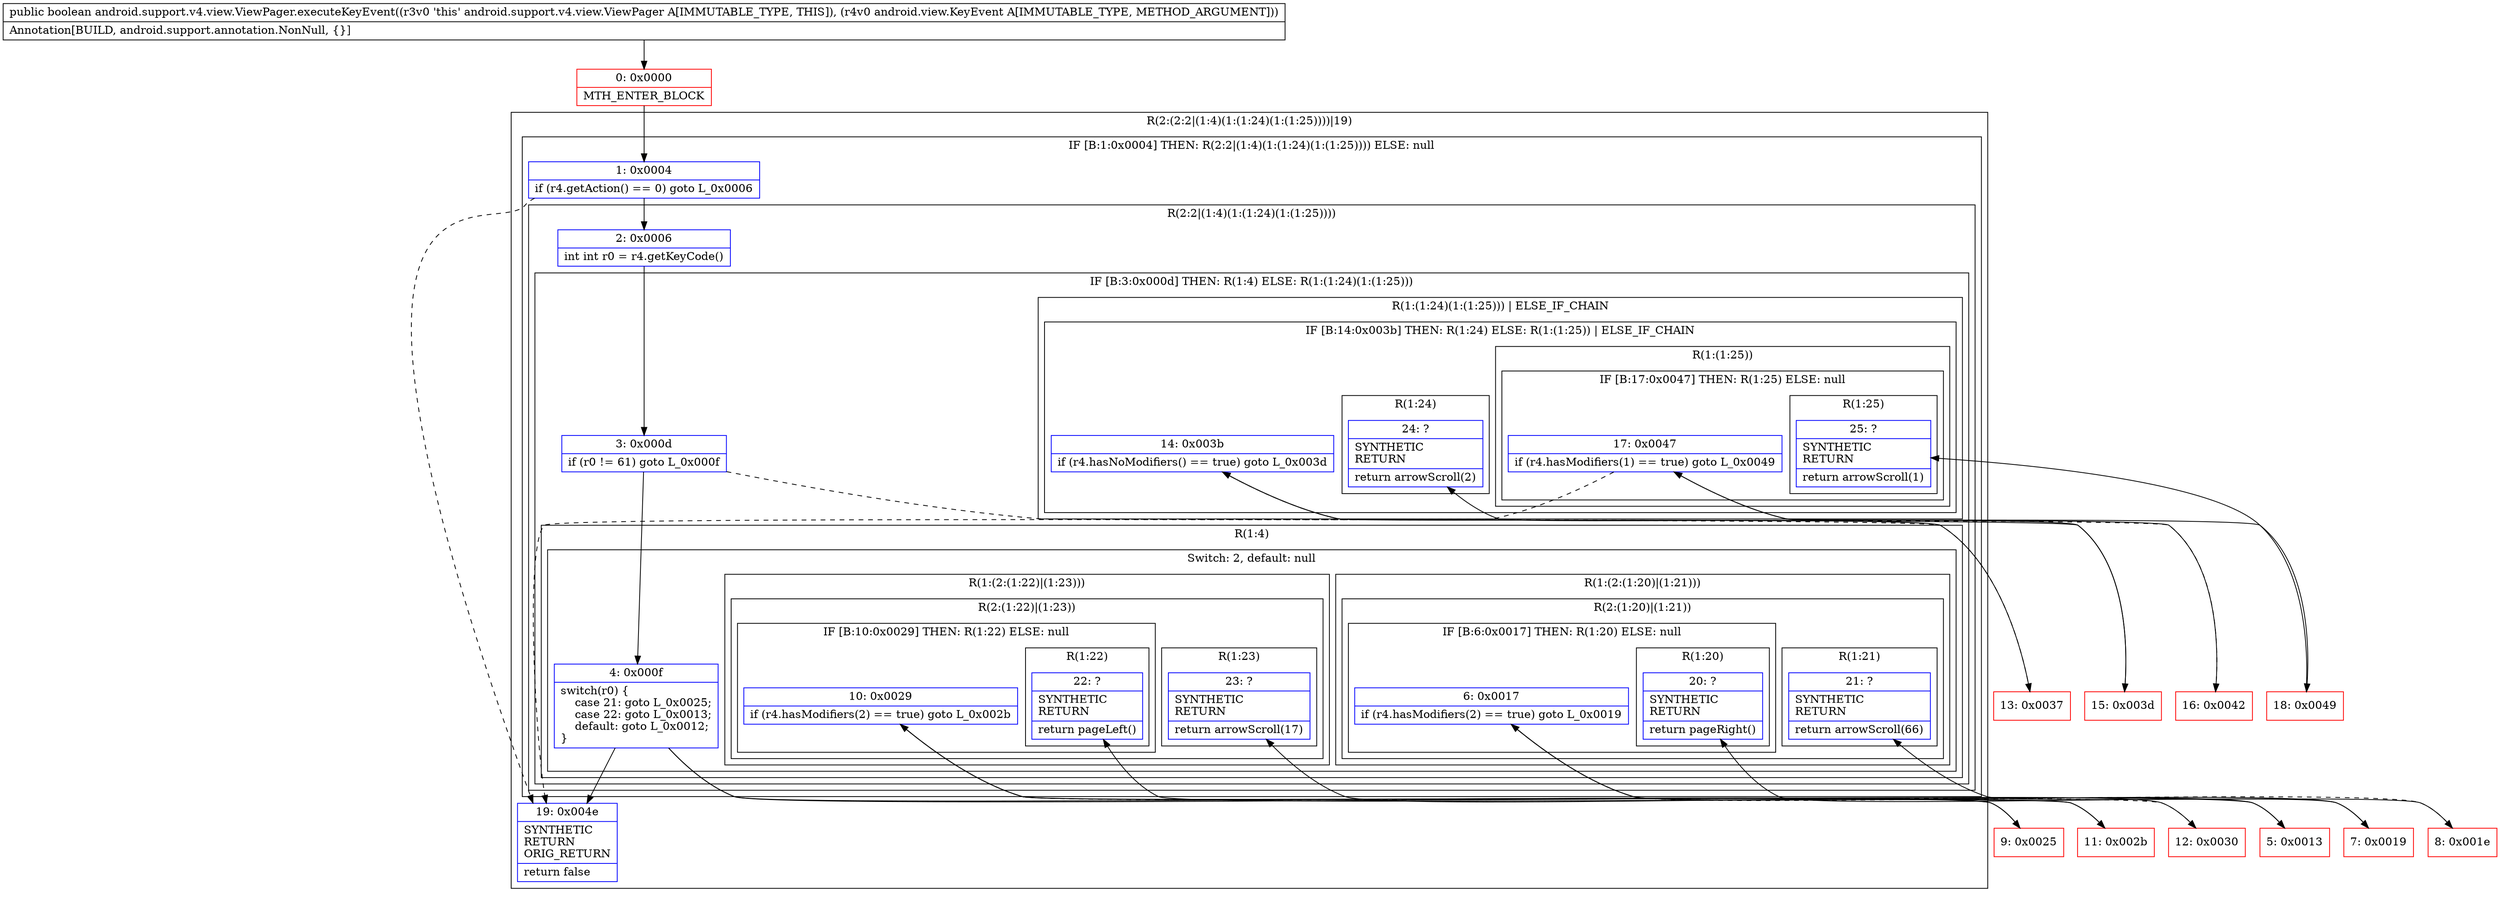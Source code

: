 digraph "CFG forandroid.support.v4.view.ViewPager.executeKeyEvent(Landroid\/view\/KeyEvent;)Z" {
subgraph cluster_Region_685716175 {
label = "R(2:(2:2|(1:4)(1:(1:24)(1:(1:25))))|19)";
node [shape=record,color=blue];
subgraph cluster_IfRegion_1971240352 {
label = "IF [B:1:0x0004] THEN: R(2:2|(1:4)(1:(1:24)(1:(1:25)))) ELSE: null";
node [shape=record,color=blue];
Node_1 [shape=record,label="{1\:\ 0x0004|if (r4.getAction() == 0) goto L_0x0006\l}"];
subgraph cluster_Region_585663275 {
label = "R(2:2|(1:4)(1:(1:24)(1:(1:25))))";
node [shape=record,color=blue];
Node_2 [shape=record,label="{2\:\ 0x0006|int int r0 = r4.getKeyCode()\l}"];
subgraph cluster_IfRegion_450421794 {
label = "IF [B:3:0x000d] THEN: R(1:4) ELSE: R(1:(1:24)(1:(1:25)))";
node [shape=record,color=blue];
Node_3 [shape=record,label="{3\:\ 0x000d|if (r0 != 61) goto L_0x000f\l}"];
subgraph cluster_Region_1674127461 {
label = "R(1:4)";
node [shape=record,color=blue];
subgraph cluster_SwitchRegion_2128745342 {
label = "Switch: 2, default: null";
node [shape=record,color=blue];
Node_4 [shape=record,label="{4\:\ 0x000f|switch(r0) \{\l    case 21: goto L_0x0025;\l    case 22: goto L_0x0013;\l    default: goto L_0x0012;\l\}\l}"];
subgraph cluster_Region_2073027017 {
label = "R(1:(2:(1:22)|(1:23)))";
node [shape=record,color=blue];
subgraph cluster_Region_714599741 {
label = "R(2:(1:22)|(1:23))";
node [shape=record,color=blue];
subgraph cluster_IfRegion_713344626 {
label = "IF [B:10:0x0029] THEN: R(1:22) ELSE: null";
node [shape=record,color=blue];
Node_10 [shape=record,label="{10\:\ 0x0029|if (r4.hasModifiers(2) == true) goto L_0x002b\l}"];
subgraph cluster_Region_10770759 {
label = "R(1:22)";
node [shape=record,color=blue];
Node_22 [shape=record,label="{22\:\ ?|SYNTHETIC\lRETURN\l|return pageLeft()\l}"];
}
}
subgraph cluster_Region_69300531 {
label = "R(1:23)";
node [shape=record,color=blue];
Node_23 [shape=record,label="{23\:\ ?|SYNTHETIC\lRETURN\l|return arrowScroll(17)\l}"];
}
}
}
subgraph cluster_Region_290097807 {
label = "R(1:(2:(1:20)|(1:21)))";
node [shape=record,color=blue];
subgraph cluster_Region_493975938 {
label = "R(2:(1:20)|(1:21))";
node [shape=record,color=blue];
subgraph cluster_IfRegion_1060992266 {
label = "IF [B:6:0x0017] THEN: R(1:20) ELSE: null";
node [shape=record,color=blue];
Node_6 [shape=record,label="{6\:\ 0x0017|if (r4.hasModifiers(2) == true) goto L_0x0019\l}"];
subgraph cluster_Region_815412023 {
label = "R(1:20)";
node [shape=record,color=blue];
Node_20 [shape=record,label="{20\:\ ?|SYNTHETIC\lRETURN\l|return pageRight()\l}"];
}
}
subgraph cluster_Region_1967249753 {
label = "R(1:21)";
node [shape=record,color=blue];
Node_21 [shape=record,label="{21\:\ ?|SYNTHETIC\lRETURN\l|return arrowScroll(66)\l}"];
}
}
}
}
}
subgraph cluster_Region_1667896090 {
label = "R(1:(1:24)(1:(1:25))) | ELSE_IF_CHAIN\l";
node [shape=record,color=blue];
subgraph cluster_IfRegion_925609816 {
label = "IF [B:14:0x003b] THEN: R(1:24) ELSE: R(1:(1:25)) | ELSE_IF_CHAIN\l";
node [shape=record,color=blue];
Node_14 [shape=record,label="{14\:\ 0x003b|if (r4.hasNoModifiers() == true) goto L_0x003d\l}"];
subgraph cluster_Region_1456025857 {
label = "R(1:24)";
node [shape=record,color=blue];
Node_24 [shape=record,label="{24\:\ ?|SYNTHETIC\lRETURN\l|return arrowScroll(2)\l}"];
}
subgraph cluster_Region_767140240 {
label = "R(1:(1:25))";
node [shape=record,color=blue];
subgraph cluster_IfRegion_511215102 {
label = "IF [B:17:0x0047] THEN: R(1:25) ELSE: null";
node [shape=record,color=blue];
Node_17 [shape=record,label="{17\:\ 0x0047|if (r4.hasModifiers(1) == true) goto L_0x0049\l}"];
subgraph cluster_Region_1958979590 {
label = "R(1:25)";
node [shape=record,color=blue];
Node_25 [shape=record,label="{25\:\ ?|SYNTHETIC\lRETURN\l|return arrowScroll(1)\l}"];
}
}
}
}
}
}
}
}
Node_19 [shape=record,label="{19\:\ 0x004e|SYNTHETIC\lRETURN\lORIG_RETURN\l|return false\l}"];
}
Node_0 [shape=record,color=red,label="{0\:\ 0x0000|MTH_ENTER_BLOCK\l}"];
Node_5 [shape=record,color=red,label="{5\:\ 0x0013}"];
Node_7 [shape=record,color=red,label="{7\:\ 0x0019}"];
Node_8 [shape=record,color=red,label="{8\:\ 0x001e}"];
Node_9 [shape=record,color=red,label="{9\:\ 0x0025}"];
Node_11 [shape=record,color=red,label="{11\:\ 0x002b}"];
Node_12 [shape=record,color=red,label="{12\:\ 0x0030}"];
Node_13 [shape=record,color=red,label="{13\:\ 0x0037}"];
Node_15 [shape=record,color=red,label="{15\:\ 0x003d}"];
Node_16 [shape=record,color=red,label="{16\:\ 0x0042}"];
Node_18 [shape=record,color=red,label="{18\:\ 0x0049}"];
MethodNode[shape=record,label="{public boolean android.support.v4.view.ViewPager.executeKeyEvent((r3v0 'this' android.support.v4.view.ViewPager A[IMMUTABLE_TYPE, THIS]), (r4v0 android.view.KeyEvent A[IMMUTABLE_TYPE, METHOD_ARGUMENT]))  | Annotation[BUILD, android.support.annotation.NonNull, \{\}]\l}"];
MethodNode -> Node_0;
Node_1 -> Node_2;
Node_1 -> Node_19[style=dashed];
Node_2 -> Node_3;
Node_3 -> Node_4;
Node_3 -> Node_13[style=dashed];
Node_4 -> Node_5;
Node_4 -> Node_9;
Node_4 -> Node_19;
Node_10 -> Node_11;
Node_10 -> Node_12[style=dashed];
Node_6 -> Node_7;
Node_6 -> Node_8[style=dashed];
Node_14 -> Node_15;
Node_14 -> Node_16[style=dashed];
Node_17 -> Node_18;
Node_17 -> Node_19[style=dashed];
Node_0 -> Node_1;
Node_5 -> Node_6;
Node_7 -> Node_20;
Node_8 -> Node_21;
Node_9 -> Node_10;
Node_11 -> Node_22;
Node_12 -> Node_23;
Node_13 -> Node_14;
Node_15 -> Node_24;
Node_16 -> Node_17;
Node_18 -> Node_25;
}

